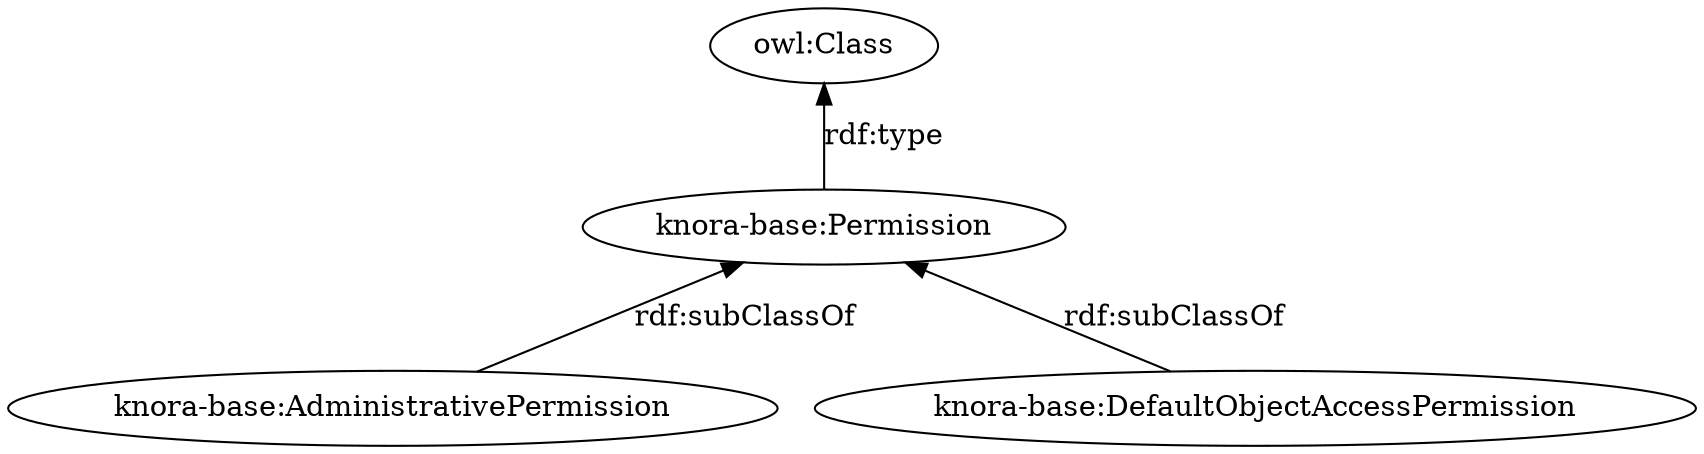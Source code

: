 digraph G {
  rankdir="BT"

  oc [label="owl:Class"]
  p [label="knora-base:Permission"]
  ap [label ="knora-base:AdministrativePermission"]
  doap [label ="knora-base:DefaultObjectAccessPermission"]

  p -> oc [label="rdf:type"]
  ap -> p [label="rdf:subClassOf"]
  doap -> p [label="rdf:subClassOf"]
}
